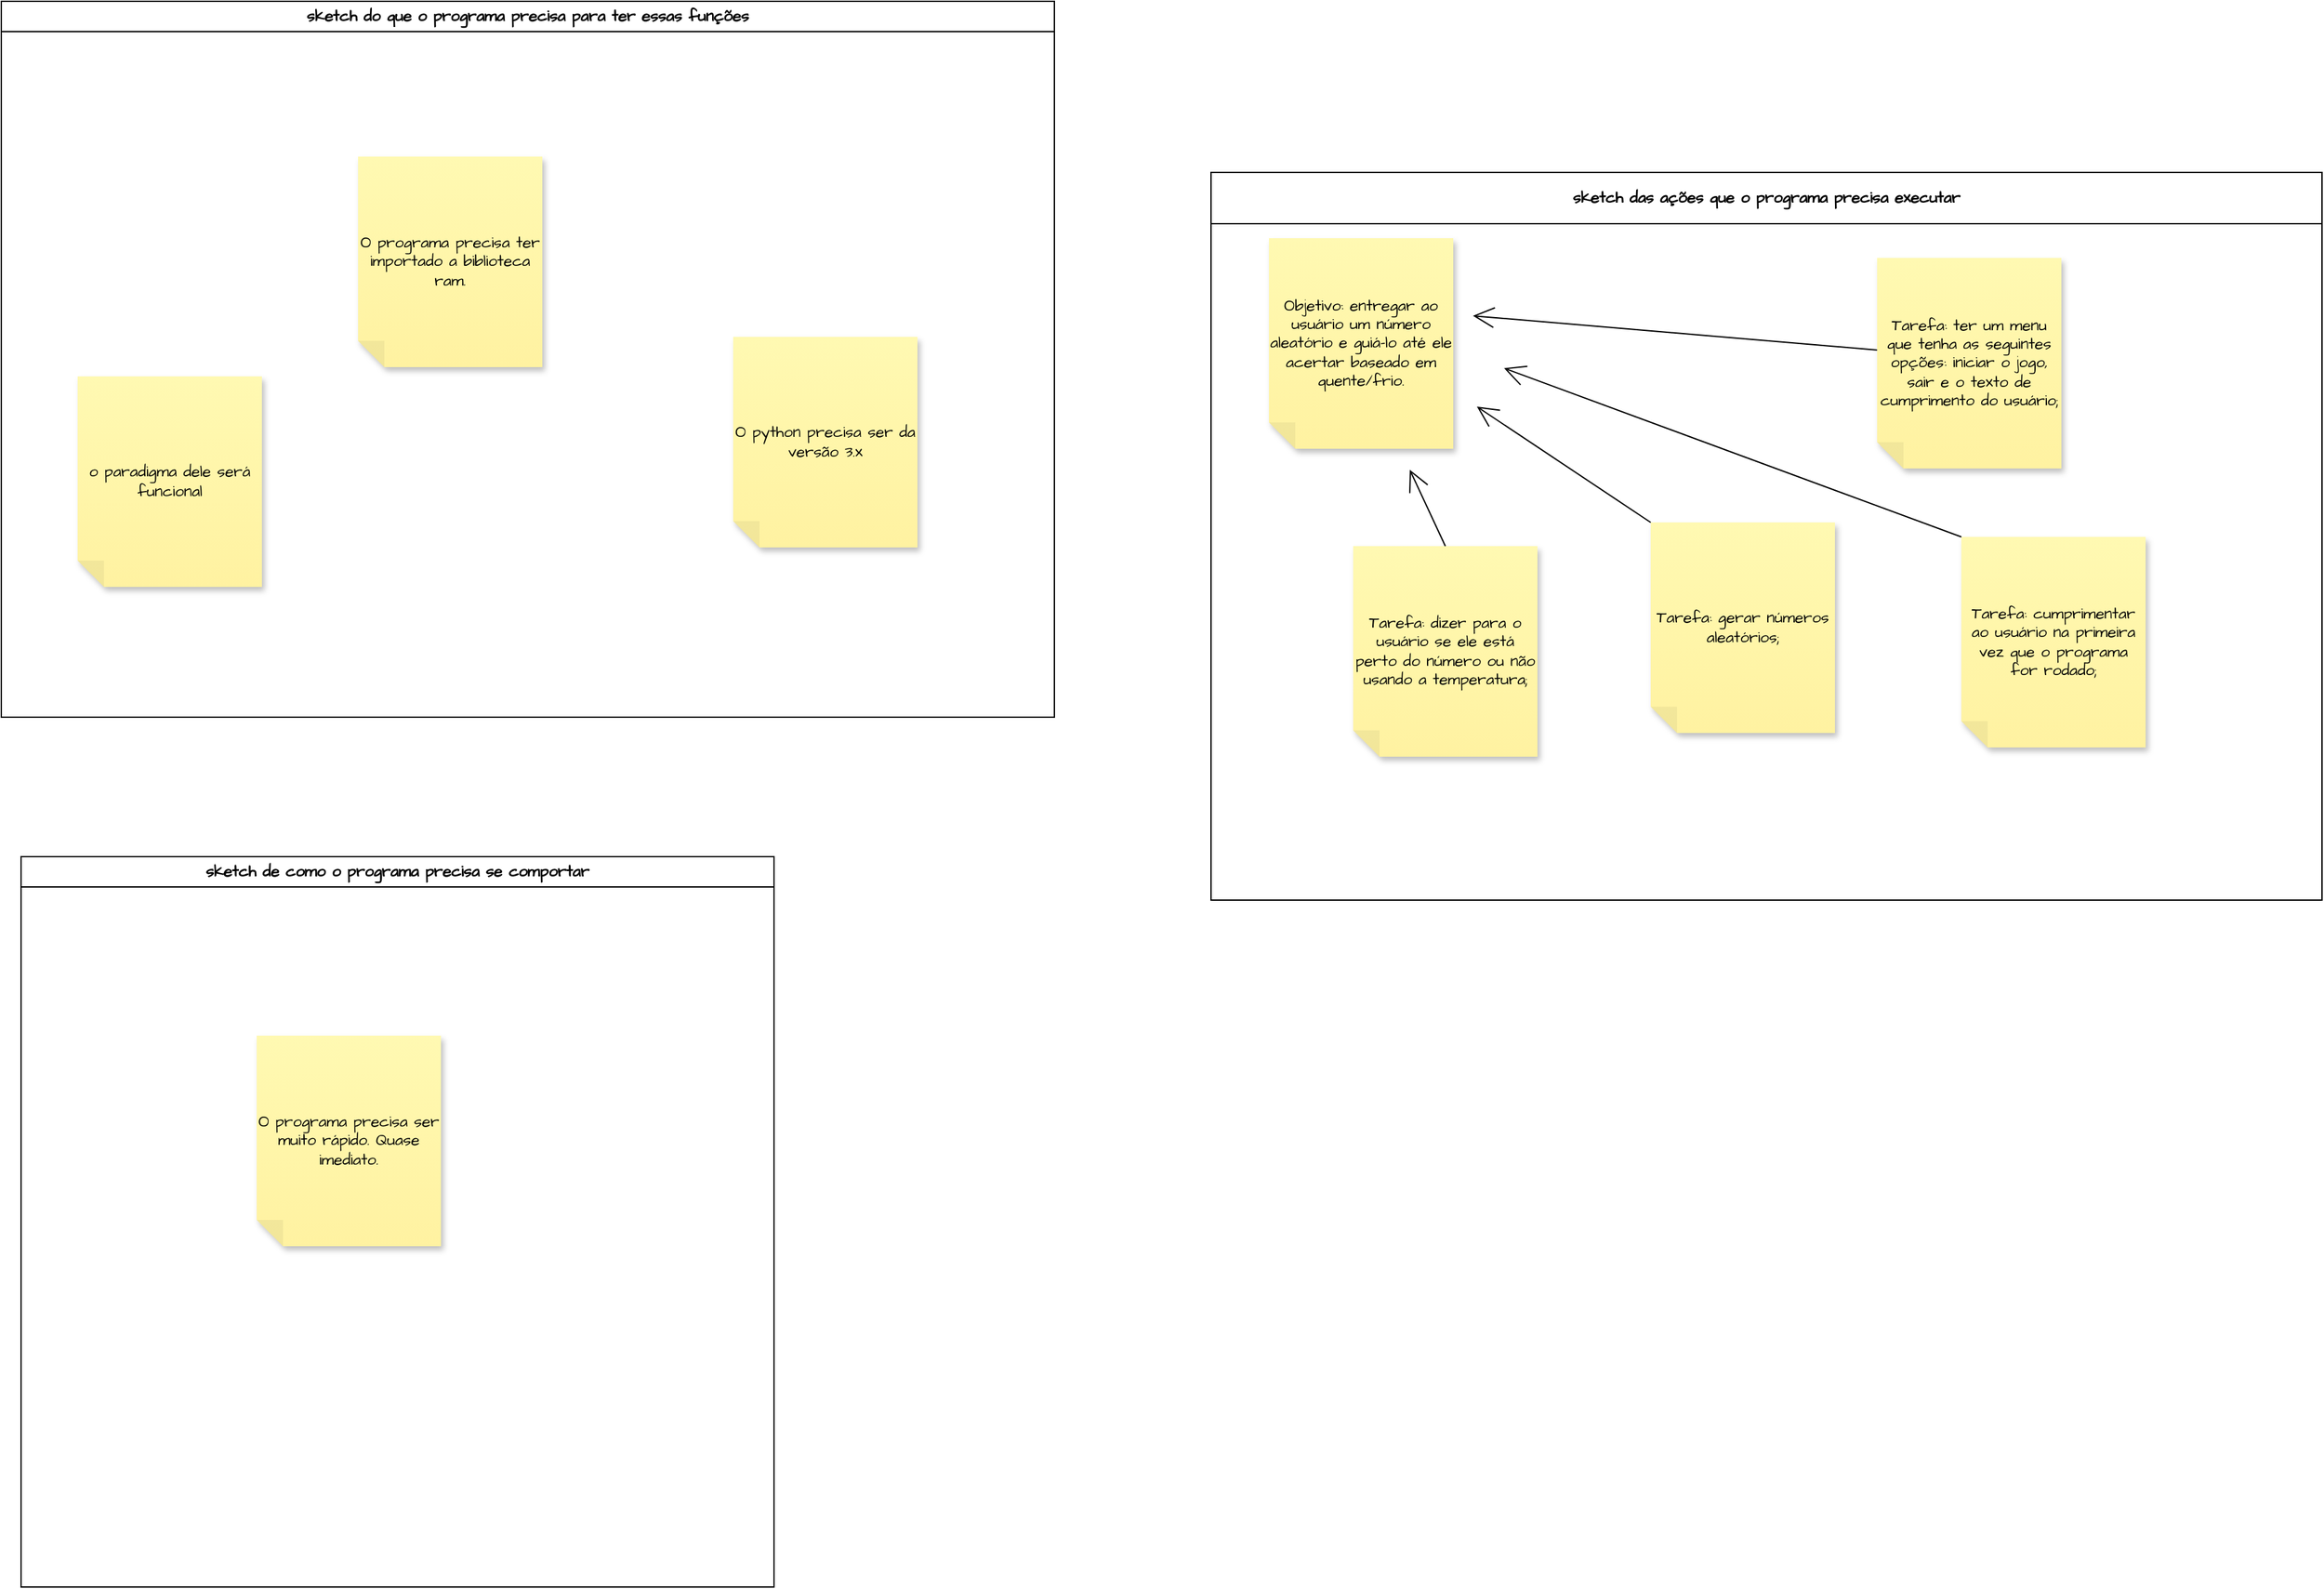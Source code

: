 <mxfile version="24.7.17">
  <diagram name="Página-1" id="-cCOwHEflcjA_8jcq0RM">
    <mxGraphModel dx="3460" dy="1393" grid="0" gridSize="10" guides="1" tooltips="1" connect="1" arrows="1" fold="1" page="0" pageScale="1" pageWidth="827" pageHeight="1169" math="0" shadow="0">
      <root>
        <mxCell id="0" />
        <mxCell id="1" parent="0" />
        <mxCell id="SK-XZNYv5C88E29cEBAI-1" value="sketch das ações que o programa precisa executar" style="swimlane;whiteSpace=wrap;html=1;fontFamily=Architects Daughter;fontSource=https%3A%2F%2Ffonts.googleapis.com%2Fcss%3Ffamily%3DArchitects%2BDaughter;startSize=39;" parent="1" vertex="1">
          <mxGeometry x="-323" y="-4" width="844" height="553" as="geometry" />
        </mxCell>
        <mxCell id="SK-XZNYv5C88E29cEBAI-2" value="Objetivo: entregar ao usuário um número aleatório e guiá-lo até ele acertar baseado em quente/frio." style="shape=note;whiteSpace=wrap;html=1;backgroundOutline=1;fontColor=#000000;darkOpacity=0.05;fillColor=#FFF9B2;strokeColor=none;fillStyle=solid;direction=west;gradientDirection=north;gradientColor=#FFF2A1;shadow=1;size=20;pointerEvents=1;fontFamily=Architects Daughter;fontSource=https%3A%2F%2Ffonts.googleapis.com%2Fcss%3Ffamily%3DArchitects%2BDaughter;" parent="SK-XZNYv5C88E29cEBAI-1" vertex="1">
          <mxGeometry x="44" y="50" width="140" height="160" as="geometry" />
        </mxCell>
        <mxCell id="SK-XZNYv5C88E29cEBAI-3" value="Tarefa: gerar números aleatórios;" style="shape=note;whiteSpace=wrap;html=1;backgroundOutline=1;fontColor=#000000;darkOpacity=0.05;fillColor=#FFF9B2;strokeColor=none;fillStyle=solid;direction=west;gradientDirection=north;gradientColor=#FFF2A1;shadow=1;size=20;pointerEvents=1;fontFamily=Architects Daughter;fontSource=https%3A%2F%2Ffonts.googleapis.com%2Fcss%3Ffamily%3DArchitects%2BDaughter;" parent="SK-XZNYv5C88E29cEBAI-1" vertex="1">
          <mxGeometry x="334.0" y="266.0" width="140" height="160" as="geometry" />
        </mxCell>
        <mxCell id="SK-XZNYv5C88E29cEBAI-4" value="Tarefa: dizer para o usuário se ele está perto do número ou não usando a temperatura;" style="shape=note;whiteSpace=wrap;html=1;backgroundOutline=1;fontColor=#000000;darkOpacity=0.05;fillColor=#FFF9B2;strokeColor=none;fillStyle=solid;direction=west;gradientDirection=north;gradientColor=#FFF2A1;shadow=1;size=20;pointerEvents=1;fontFamily=Architects Daughter;fontSource=https%3A%2F%2Ffonts.googleapis.com%2Fcss%3Ffamily%3DArchitects%2BDaughter;" parent="SK-XZNYv5C88E29cEBAI-1" vertex="1">
          <mxGeometry x="108.0" y="284.0" width="140" height="160" as="geometry" />
        </mxCell>
        <mxCell id="SK-XZNYv5C88E29cEBAI-14" style="edgeStyle=none;curved=1;rounded=0;orthogonalLoop=1;jettySize=auto;html=1;exitX=1;exitY=1;exitDx=0;exitDy=0;exitPerimeter=0;fontFamily=Architects Daughter;fontSource=https%3A%2F%2Ffonts.googleapis.com%2Fcss%3Ffamily%3DArchitects%2BDaughter;fontSize=16;startSize=14;endArrow=open;endSize=14;sourcePerimeterSpacing=8;targetPerimeterSpacing=8;" parent="SK-XZNYv5C88E29cEBAI-1" source="SK-XZNYv5C88E29cEBAI-5" edge="1">
          <mxGeometry relative="1" as="geometry">
            <mxPoint x="222.6" y="148.8" as="targetPoint" />
          </mxGeometry>
        </mxCell>
        <mxCell id="SK-XZNYv5C88E29cEBAI-5" value="Tarefa: cumprimentar ao usuário na primeira vez que o programa for rodado;" style="shape=note;whiteSpace=wrap;html=1;backgroundOutline=1;fontColor=#000000;darkOpacity=0.05;fillColor=#FFF9B2;strokeColor=none;fillStyle=solid;direction=west;gradientDirection=north;gradientColor=#FFF2A1;shadow=1;size=20;pointerEvents=1;fontFamily=Architects Daughter;fontSource=https%3A%2F%2Ffonts.googleapis.com%2Fcss%3Ffamily%3DArchitects%2BDaughter;" parent="SK-XZNYv5C88E29cEBAI-1" vertex="1">
          <mxGeometry x="570.0" y="277.0" width="140" height="160" as="geometry" />
        </mxCell>
        <mxCell id="SK-XZNYv5C88E29cEBAI-13" style="edgeStyle=none;curved=1;rounded=0;orthogonalLoop=1;jettySize=auto;html=1;exitX=0;exitY=0;exitDx=140;exitDy=90;exitPerimeter=0;fontFamily=Architects Daughter;fontSource=https%3A%2F%2Ffonts.googleapis.com%2Fcss%3Ffamily%3DArchitects%2BDaughter;fontSize=16;startSize=14;endArrow=open;endSize=14;sourcePerimeterSpacing=8;targetPerimeterSpacing=8;" parent="SK-XZNYv5C88E29cEBAI-1" source="SK-XZNYv5C88E29cEBAI-6" edge="1">
          <mxGeometry relative="1" as="geometry">
            <mxPoint x="199" y="109" as="targetPoint" />
          </mxGeometry>
        </mxCell>
        <mxCell id="SK-XZNYv5C88E29cEBAI-6" value="Tarefa: ter um menu que tenha as seguintes opções: iniciar o jogo, sair e o texto de cumprimento do usuário;" style="shape=note;whiteSpace=wrap;html=1;backgroundOutline=1;fontColor=#000000;darkOpacity=0.05;fillColor=#FFF9B2;strokeColor=none;fillStyle=solid;direction=west;gradientDirection=north;gradientColor=#FFF2A1;shadow=1;size=20;pointerEvents=1;fontFamily=Architects Daughter;fontSource=https%3A%2F%2Ffonts.googleapis.com%2Fcss%3Ffamily%3DArchitects%2BDaughter;" parent="SK-XZNYv5C88E29cEBAI-1" vertex="1">
          <mxGeometry x="506.0" y="65.0" width="140" height="160" as="geometry" />
        </mxCell>
        <mxCell id="SK-XZNYv5C88E29cEBAI-11" style="edgeStyle=none;curved=1;rounded=0;orthogonalLoop=1;jettySize=auto;html=1;exitX=0.5;exitY=1;exitDx=0;exitDy=0;exitPerimeter=0;fontFamily=Architects Daughter;fontSource=https%3A%2F%2Ffonts.googleapis.com%2Fcss%3Ffamily%3DArchitects%2BDaughter;fontSize=16;startSize=14;endArrow=open;endSize=14;sourcePerimeterSpacing=8;targetPerimeterSpacing=8;" parent="SK-XZNYv5C88E29cEBAI-1" source="SK-XZNYv5C88E29cEBAI-4" edge="1">
          <mxGeometry relative="1" as="geometry">
            <mxPoint x="151" y="226" as="targetPoint" />
          </mxGeometry>
        </mxCell>
        <mxCell id="SK-XZNYv5C88E29cEBAI-12" style="edgeStyle=none;curved=1;rounded=0;orthogonalLoop=1;jettySize=auto;html=1;exitX=1;exitY=1;exitDx=0;exitDy=0;exitPerimeter=0;fontFamily=Architects Daughter;fontSource=https%3A%2F%2Ffonts.googleapis.com%2Fcss%3Ffamily%3DArchitects%2BDaughter;fontSize=16;startSize=14;endArrow=open;endSize=14;sourcePerimeterSpacing=8;targetPerimeterSpacing=8;" parent="SK-XZNYv5C88E29cEBAI-1" source="SK-XZNYv5C88E29cEBAI-3" edge="1">
          <mxGeometry relative="1" as="geometry">
            <mxPoint x="202" y="178" as="targetPoint" />
          </mxGeometry>
        </mxCell>
        <mxCell id="SK-XZNYv5C88E29cEBAI-17" value="sketch de como o programa precisa se comportar" style="swimlane;whiteSpace=wrap;html=1;fontFamily=Architects Daughter;fontSource=https%3A%2F%2Ffonts.googleapis.com%2Fcss%3Ffamily%3DArchitects%2BDaughter;" parent="1" vertex="1">
          <mxGeometry x="-1227" y="516" width="572" height="555" as="geometry" />
        </mxCell>
        <mxCell id="SK-XZNYv5C88E29cEBAI-19" value="O programa precisa ser muito rápido. Quase imediato." style="shape=note;whiteSpace=wrap;html=1;backgroundOutline=1;fontColor=#000000;darkOpacity=0.05;fillColor=#FFF9B2;strokeColor=none;fillStyle=solid;direction=west;gradientDirection=north;gradientColor=#FFF2A1;shadow=1;size=20;pointerEvents=1;fontFamily=Architects Daughter;fontSource=https%3A%2F%2Ffonts.googleapis.com%2Fcss%3Ffamily%3DArchitects%2BDaughter;" parent="SK-XZNYv5C88E29cEBAI-17" vertex="1">
          <mxGeometry x="179.0" y="135.996" width="140" height="160" as="geometry" />
        </mxCell>
        <mxCell id="SK-XZNYv5C88E29cEBAI-20" value="sketch do que o programa precisa para ter essas funções" style="swimlane;whiteSpace=wrap;html=1;fontFamily=Architects Daughter;fontSource=https%3A%2F%2Ffonts.googleapis.com%2Fcss%3Ffamily%3DArchitects%2BDaughter;" parent="1" vertex="1">
          <mxGeometry x="-1242" y="-134" width="800" height="544" as="geometry" />
        </mxCell>
        <mxCell id="SK-XZNYv5C88E29cEBAI-21" value="o paradigma dele será funcional" style="shape=note;whiteSpace=wrap;html=1;backgroundOutline=1;fontColor=#000000;darkOpacity=0.05;fillColor=#FFF9B2;strokeColor=none;fillStyle=solid;direction=west;gradientDirection=north;gradientColor=#FFF2A1;shadow=1;size=20;pointerEvents=1;fontFamily=Architects Daughter;fontSource=https%3A%2F%2Ffonts.googleapis.com%2Fcss%3Ffamily%3DArchitects%2BDaughter;" parent="SK-XZNYv5C88E29cEBAI-20" vertex="1">
          <mxGeometry x="58" y="285" width="140" height="160" as="geometry" />
        </mxCell>
        <mxCell id="SK-XZNYv5C88E29cEBAI-22" value="O programa precisa ter importado a biblioteca ram." style="shape=note;whiteSpace=wrap;html=1;backgroundOutline=1;fontColor=#000000;darkOpacity=0.05;fillColor=#FFF9B2;strokeColor=none;fillStyle=solid;direction=west;gradientDirection=north;gradientColor=#FFF2A1;shadow=1;size=20;pointerEvents=1;fontFamily=Architects Daughter;fontSource=https%3A%2F%2Ffonts.googleapis.com%2Fcss%3Ffamily%3DArchitects%2BDaughter;" parent="SK-XZNYv5C88E29cEBAI-20" vertex="1">
          <mxGeometry x="271.0" y="118" width="140" height="160" as="geometry" />
        </mxCell>
        <mxCell id="SK-XZNYv5C88E29cEBAI-23" value="O python precisa ser da versão 3.x" style="shape=note;whiteSpace=wrap;html=1;backgroundOutline=1;fontColor=#000000;darkOpacity=0.05;fillColor=#FFF9B2;strokeColor=none;fillStyle=solid;direction=west;gradientDirection=north;gradientColor=#FFF2A1;shadow=1;size=20;pointerEvents=1;fontFamily=Architects Daughter;fontSource=https%3A%2F%2Ffonts.googleapis.com%2Fcss%3Ffamily%3DArchitects%2BDaughter;" parent="SK-XZNYv5C88E29cEBAI-20" vertex="1">
          <mxGeometry x="555.997" y="255" width="140" height="160" as="geometry" />
        </mxCell>
      </root>
    </mxGraphModel>
  </diagram>
</mxfile>
